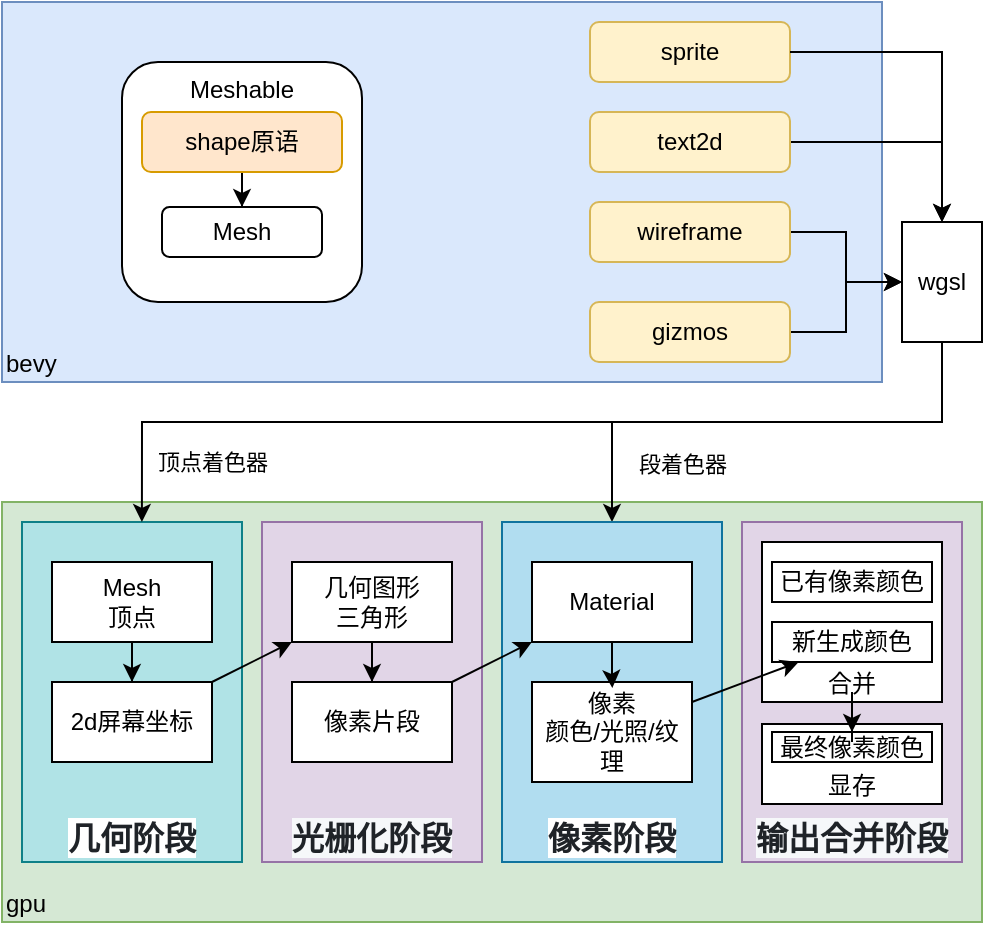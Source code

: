 <mxfile version="28.2.5">
  <diagram name="网格和材质的渲染" id="xnzxN-momgelOs1ODRZC">
    <mxGraphModel dx="482" dy="780" grid="1" gridSize="10" guides="1" tooltips="1" connect="1" arrows="1" fold="1" page="1" pageScale="1" pageWidth="827" pageHeight="1169" math="0" shadow="0">
      <root>
        <mxCell id="0" />
        <mxCell id="1" parent="0" />
        <mxCell id="QsTrsV8T2DVDhqD8kG_y-3" value="bevy" style="rounded=0;whiteSpace=wrap;html=1;fillColor=#dae8fc;strokeColor=#6c8ebf;align=left;verticalAlign=bottom;" vertex="1" parent="1">
          <mxGeometry x="120" y="190" width="440" height="190" as="geometry" />
        </mxCell>
        <mxCell id="QsTrsV8T2DVDhqD8kG_y-4" value="gpu" style="rounded=0;whiteSpace=wrap;html=1;fillColor=#d5e8d4;strokeColor=#82b366;align=left;verticalAlign=bottom;" vertex="1" parent="1">
          <mxGeometry x="120" y="440" width="490" height="210" as="geometry" />
        </mxCell>
        <mxCell id="QsTrsV8T2DVDhqD8kG_y-7" value="sprite" style="rounded=1;whiteSpace=wrap;html=1;fillColor=#fff2cc;strokeColor=#d6b656;" vertex="1" parent="1">
          <mxGeometry x="414" y="200" width="100" height="30" as="geometry" />
        </mxCell>
        <mxCell id="QsTrsV8T2DVDhqD8kG_y-13" style="edgeStyle=orthogonalEdgeStyle;rounded=0;orthogonalLoop=1;jettySize=auto;html=1;" edge="1" parent="1" source="QsTrsV8T2DVDhqD8kG_y-8" target="QsTrsV8T2DVDhqD8kG_y-48">
          <mxGeometry relative="1" as="geometry">
            <mxPoint x="640" y="260" as="targetPoint" />
          </mxGeometry>
        </mxCell>
        <mxCell id="QsTrsV8T2DVDhqD8kG_y-8" value="text2d" style="rounded=1;whiteSpace=wrap;html=1;fillColor=#fff2cc;strokeColor=#d6b656;" vertex="1" parent="1">
          <mxGeometry x="414" y="245" width="100" height="30" as="geometry" />
        </mxCell>
        <mxCell id="QsTrsV8T2DVDhqD8kG_y-14" style="edgeStyle=orthogonalEdgeStyle;rounded=0;orthogonalLoop=1;jettySize=auto;html=1;" edge="1" parent="1" source="QsTrsV8T2DVDhqD8kG_y-9" target="QsTrsV8T2DVDhqD8kG_y-48">
          <mxGeometry relative="1" as="geometry">
            <mxPoint x="640" y="260" as="targetPoint" />
          </mxGeometry>
        </mxCell>
        <mxCell id="QsTrsV8T2DVDhqD8kG_y-9" value="wireframe" style="rounded=1;whiteSpace=wrap;html=1;fillColor=#fff2cc;strokeColor=#d6b656;" vertex="1" parent="1">
          <mxGeometry x="414" y="290" width="100" height="30" as="geometry" />
        </mxCell>
        <mxCell id="QsTrsV8T2DVDhqD8kG_y-10" value="Meshable" style="rounded=1;whiteSpace=wrap;html=1;verticalAlign=top;" vertex="1" parent="1">
          <mxGeometry x="180" y="220" width="120" height="120" as="geometry" />
        </mxCell>
        <mxCell id="QsTrsV8T2DVDhqD8kG_y-46" style="edgeStyle=orthogonalEdgeStyle;rounded=0;orthogonalLoop=1;jettySize=auto;html=1;entryX=0.5;entryY=0;entryDx=0;entryDy=0;" edge="1" parent="1" source="QsTrsV8T2DVDhqD8kG_y-5" target="QsTrsV8T2DVDhqD8kG_y-45">
          <mxGeometry relative="1" as="geometry" />
        </mxCell>
        <mxCell id="QsTrsV8T2DVDhqD8kG_y-5" value="shape原语" style="rounded=1;whiteSpace=wrap;html=1;fillColor=#ffe6cc;strokeColor=#d79b00;" vertex="1" parent="1">
          <mxGeometry x="190" y="245" width="100" height="30" as="geometry" />
        </mxCell>
        <mxCell id="QsTrsV8T2DVDhqD8kG_y-35" style="edgeStyle=orthogonalEdgeStyle;rounded=0;orthogonalLoop=1;jettySize=auto;html=1;" edge="1" parent="1" source="QsTrsV8T2DVDhqD8kG_y-48" target="QsTrsV8T2DVDhqD8kG_y-19">
          <mxGeometry relative="1" as="geometry">
            <mxPoint x="705.034" y="325" as="sourcePoint" />
            <Array as="points">
              <mxPoint x="590" y="400" />
              <mxPoint x="425" y="400" />
            </Array>
          </mxGeometry>
        </mxCell>
        <mxCell id="QsTrsV8T2DVDhqD8kG_y-36" value="段着色器" style="edgeLabel;html=1;align=center;verticalAlign=middle;resizable=0;points=[];" vertex="1" connectable="0" parent="QsTrsV8T2DVDhqD8kG_y-35">
          <mxGeometry x="0.753" relative="1" as="geometry">
            <mxPoint x="35" y="2" as="offset" />
          </mxGeometry>
        </mxCell>
        <mxCell id="QsTrsV8T2DVDhqD8kG_y-12" style="edgeStyle=orthogonalEdgeStyle;rounded=0;orthogonalLoop=1;jettySize=auto;html=1;" edge="1" parent="1" source="QsTrsV8T2DVDhqD8kG_y-7" target="QsTrsV8T2DVDhqD8kG_y-48">
          <mxGeometry relative="1" as="geometry">
            <mxPoint x="640" y="260" as="targetPoint" />
            <Array as="points">
              <mxPoint x="590" y="215" />
            </Array>
          </mxGeometry>
        </mxCell>
        <mxCell id="QsTrsV8T2DVDhqD8kG_y-17" value="&lt;span style=&quot;box-sizing: border-box; font-weight: 600; margin-bottom: 0px; color: rgb(31, 35, 40); font-family: -apple-system, BlinkMacSystemFont, &amp;quot;Segoe UI&amp;quot;, &amp;quot;Noto Sans&amp;quot;, Helvetica, Arial, sans-serif, &amp;quot;Apple Color Emoji&amp;quot;, &amp;quot;Segoe UI Emoji&amp;quot;; font-size: 16px; text-align: -webkit-left; background-color: rgb(255, 255, 255);&quot;&gt;几何阶段&lt;/span&gt;" style="rounded=0;whiteSpace=wrap;html=1;verticalAlign=bottom;fillColor=#b0e3e6;strokeColor=#0e8088;" vertex="1" parent="1">
          <mxGeometry x="130" y="450" width="110" height="170" as="geometry" />
        </mxCell>
        <mxCell id="QsTrsV8T2DVDhqD8kG_y-18" value="&lt;span style=&quot;box-sizing: border-box; font-weight: 600; margin-bottom: 0px; color: rgb(31, 35, 40); font-family: -apple-system, BlinkMacSystemFont, &amp;quot;Segoe UI&amp;quot;, &amp;quot;Noto Sans&amp;quot;, Helvetica, Arial, sans-serif, &amp;quot;Apple Color Emoji&amp;quot;, &amp;quot;Segoe UI Emoji&amp;quot;; font-size: 16px; text-align: -webkit-left; background-color: rgb(246, 248, 250);&quot;&gt;光栅化阶段&lt;/span&gt;" style="rounded=0;whiteSpace=wrap;html=1;verticalAlign=bottom;fillColor=#e1d5e7;strokeColor=#9673a6;" vertex="1" parent="1">
          <mxGeometry x="250" y="450" width="110" height="170" as="geometry" />
        </mxCell>
        <mxCell id="QsTrsV8T2DVDhqD8kG_y-19" value="&lt;span style=&quot;box-sizing: border-box; font-weight: 600; margin-bottom: 0px; color: rgb(31, 35, 40); font-family: -apple-system, BlinkMacSystemFont, &amp;quot;Segoe UI&amp;quot;, &amp;quot;Noto Sans&amp;quot;, Helvetica, Arial, sans-serif, &amp;quot;Apple Color Emoji&amp;quot;, &amp;quot;Segoe UI Emoji&amp;quot;; font-size: 16px; text-align: -webkit-left; background-color: rgb(255, 255, 255);&quot;&gt;像素阶段&lt;/span&gt;" style="rounded=0;whiteSpace=wrap;html=1;verticalAlign=bottom;fillColor=#b1ddf0;strokeColor=#10739e;" vertex="1" parent="1">
          <mxGeometry x="370" y="450" width="110" height="170" as="geometry" />
        </mxCell>
        <mxCell id="QsTrsV8T2DVDhqD8kG_y-20" value="&lt;span style=&quot;box-sizing: border-box; font-weight: 600; margin-bottom: 0px; color: rgb(31, 35, 40); font-family: -apple-system, BlinkMacSystemFont, &amp;quot;Segoe UI&amp;quot;, &amp;quot;Noto Sans&amp;quot;, Helvetica, Arial, sans-serif, &amp;quot;Apple Color Emoji&amp;quot;, &amp;quot;Segoe UI Emoji&amp;quot;; font-size: 16px; text-align: -webkit-left; background-color: rgb(246, 248, 250);&quot;&gt;输出合并阶段&lt;/span&gt;" style="rounded=0;whiteSpace=wrap;html=1;verticalAlign=bottom;fillColor=#e1d5e7;strokeColor=#9673a6;" vertex="1" parent="1">
          <mxGeometry x="490" y="450" width="110" height="170" as="geometry" />
        </mxCell>
        <mxCell id="QsTrsV8T2DVDhqD8kG_y-24" style="edgeStyle=orthogonalEdgeStyle;rounded=0;orthogonalLoop=1;jettySize=auto;html=1;entryX=0.5;entryY=0;entryDx=0;entryDy=0;" edge="1" parent="1" source="QsTrsV8T2DVDhqD8kG_y-15" target="QsTrsV8T2DVDhqD8kG_y-21">
          <mxGeometry relative="1" as="geometry" />
        </mxCell>
        <mxCell id="QsTrsV8T2DVDhqD8kG_y-15" value="Mesh&lt;div&gt;顶点&lt;/div&gt;" style="rounded=0;whiteSpace=wrap;html=1;" vertex="1" parent="1">
          <mxGeometry x="145" y="470" width="80" height="40" as="geometry" />
        </mxCell>
        <mxCell id="QsTrsV8T2DVDhqD8kG_y-37" style="rounded=0;orthogonalLoop=1;jettySize=auto;html=1;" edge="1" parent="1" source="QsTrsV8T2DVDhqD8kG_y-21" target="QsTrsV8T2DVDhqD8kG_y-22">
          <mxGeometry relative="1" as="geometry" />
        </mxCell>
        <mxCell id="QsTrsV8T2DVDhqD8kG_y-21" value="2d屏幕坐标" style="rounded=0;whiteSpace=wrap;html=1;" vertex="1" parent="1">
          <mxGeometry x="145" y="530" width="80" height="40" as="geometry" />
        </mxCell>
        <mxCell id="QsTrsV8T2DVDhqD8kG_y-25" style="edgeStyle=orthogonalEdgeStyle;rounded=0;orthogonalLoop=1;jettySize=auto;html=1;" edge="1" parent="1" source="QsTrsV8T2DVDhqD8kG_y-22" target="QsTrsV8T2DVDhqD8kG_y-23">
          <mxGeometry relative="1" as="geometry" />
        </mxCell>
        <mxCell id="QsTrsV8T2DVDhqD8kG_y-22" value="几何图形&lt;div&gt;三角形&lt;/div&gt;" style="rounded=0;whiteSpace=wrap;html=1;" vertex="1" parent="1">
          <mxGeometry x="265" y="470" width="80" height="40" as="geometry" />
        </mxCell>
        <mxCell id="QsTrsV8T2DVDhqD8kG_y-38" style="rounded=0;orthogonalLoop=1;jettySize=auto;html=1;" edge="1" parent="1" source="QsTrsV8T2DVDhqD8kG_y-23" target="QsTrsV8T2DVDhqD8kG_y-26">
          <mxGeometry relative="1" as="geometry" />
        </mxCell>
        <mxCell id="QsTrsV8T2DVDhqD8kG_y-23" value="像素片段" style="rounded=0;whiteSpace=wrap;html=1;" vertex="1" parent="1">
          <mxGeometry x="265" y="530" width="80" height="40" as="geometry" />
        </mxCell>
        <mxCell id="QsTrsV8T2DVDhqD8kG_y-26" value="Material" style="rounded=0;whiteSpace=wrap;html=1;" vertex="1" parent="1">
          <mxGeometry x="385" y="470" width="80" height="40" as="geometry" />
        </mxCell>
        <mxCell id="QsTrsV8T2DVDhqD8kG_y-27" value="像素&lt;div&gt;颜色/光照/纹理&lt;/div&gt;" style="rounded=0;whiteSpace=wrap;html=1;" vertex="1" parent="1">
          <mxGeometry x="385" y="530" width="80" height="50" as="geometry" />
        </mxCell>
        <mxCell id="QsTrsV8T2DVDhqD8kG_y-31" value="合并" style="rounded=0;whiteSpace=wrap;html=1;verticalAlign=bottom;" vertex="1" parent="1">
          <mxGeometry x="500" y="460" width="90" height="80" as="geometry" />
        </mxCell>
        <mxCell id="QsTrsV8T2DVDhqD8kG_y-28" value="已有像素颜色" style="rounded=0;whiteSpace=wrap;html=1;" vertex="1" parent="1">
          <mxGeometry x="505" y="470" width="80" height="20" as="geometry" />
        </mxCell>
        <mxCell id="QsTrsV8T2DVDhqD8kG_y-30" value="新生成颜色" style="rounded=0;whiteSpace=wrap;html=1;" vertex="1" parent="1">
          <mxGeometry x="505" y="500" width="80" height="20" as="geometry" />
        </mxCell>
        <mxCell id="QsTrsV8T2DVDhqD8kG_y-32" value="显存" style="rounded=0;whiteSpace=wrap;html=1;verticalAlign=bottom;" vertex="1" parent="1">
          <mxGeometry x="500" y="551" width="90" height="40" as="geometry" />
        </mxCell>
        <mxCell id="QsTrsV8T2DVDhqD8kG_y-29" value="最终像素颜色" style="rounded=0;whiteSpace=wrap;html=1;" vertex="1" parent="1">
          <mxGeometry x="505" y="555" width="80" height="15" as="geometry" />
        </mxCell>
        <mxCell id="QsTrsV8T2DVDhqD8kG_y-33" style="edgeStyle=orthogonalEdgeStyle;rounded=0;orthogonalLoop=1;jettySize=auto;html=1;entryX=0.545;entryY=0;entryDx=0;entryDy=0;entryPerimeter=0;" edge="1" parent="1" source="QsTrsV8T2DVDhqD8kG_y-48" target="QsTrsV8T2DVDhqD8kG_y-17">
          <mxGeometry relative="1" as="geometry">
            <mxPoint x="705.034" y="325" as="sourcePoint" />
            <Array as="points">
              <mxPoint x="590" y="400" />
              <mxPoint x="190" y="400" />
            </Array>
          </mxGeometry>
        </mxCell>
        <mxCell id="QsTrsV8T2DVDhqD8kG_y-34" value="顶点着色器" style="edgeLabel;html=1;align=center;verticalAlign=middle;resizable=0;points=[];" vertex="1" connectable="0" parent="QsTrsV8T2DVDhqD8kG_y-33">
          <mxGeometry x="0.841" y="-1" relative="1" as="geometry">
            <mxPoint x="36" y="9" as="offset" />
          </mxGeometry>
        </mxCell>
        <mxCell id="QsTrsV8T2DVDhqD8kG_y-39" style="edgeStyle=orthogonalEdgeStyle;rounded=0;orthogonalLoop=1;jettySize=auto;html=1;entryX=0.502;entryY=0.059;entryDx=0;entryDy=0;entryPerimeter=0;" edge="1" parent="1" source="QsTrsV8T2DVDhqD8kG_y-26" target="QsTrsV8T2DVDhqD8kG_y-27">
          <mxGeometry relative="1" as="geometry" />
        </mxCell>
        <mxCell id="QsTrsV8T2DVDhqD8kG_y-40" style="rounded=0;orthogonalLoop=1;jettySize=auto;html=1;" edge="1" parent="1" source="QsTrsV8T2DVDhqD8kG_y-27" target="QsTrsV8T2DVDhqD8kG_y-30">
          <mxGeometry relative="1" as="geometry" />
        </mxCell>
        <mxCell id="QsTrsV8T2DVDhqD8kG_y-43" style="edgeStyle=orthogonalEdgeStyle;rounded=0;orthogonalLoop=1;jettySize=auto;html=1;" edge="1" parent="1" source="QsTrsV8T2DVDhqD8kG_y-31" target="QsTrsV8T2DVDhqD8kG_y-29">
          <mxGeometry relative="1" as="geometry" />
        </mxCell>
        <mxCell id="QsTrsV8T2DVDhqD8kG_y-45" value="Mesh" style="rounded=1;whiteSpace=wrap;html=1;" vertex="1" parent="1">
          <mxGeometry x="200" y="292.5" width="80" height="25" as="geometry" />
        </mxCell>
        <mxCell id="QsTrsV8T2DVDhqD8kG_y-49" style="edgeStyle=orthogonalEdgeStyle;rounded=0;orthogonalLoop=1;jettySize=auto;html=1;" edge="1" parent="1" source="QsTrsV8T2DVDhqD8kG_y-47" target="QsTrsV8T2DVDhqD8kG_y-48">
          <mxGeometry relative="1" as="geometry" />
        </mxCell>
        <mxCell id="QsTrsV8T2DVDhqD8kG_y-47" value="gizmos" style="rounded=1;whiteSpace=wrap;html=1;fillColor=#fff2cc;strokeColor=#d6b656;" vertex="1" parent="1">
          <mxGeometry x="414" y="340" width="100" height="30" as="geometry" />
        </mxCell>
        <mxCell id="QsTrsV8T2DVDhqD8kG_y-48" value="wgsl" style="rounded=0;whiteSpace=wrap;html=1;" vertex="1" parent="1">
          <mxGeometry x="570" y="300" width="40" height="60" as="geometry" />
        </mxCell>
      </root>
    </mxGraphModel>
  </diagram>
</mxfile>
